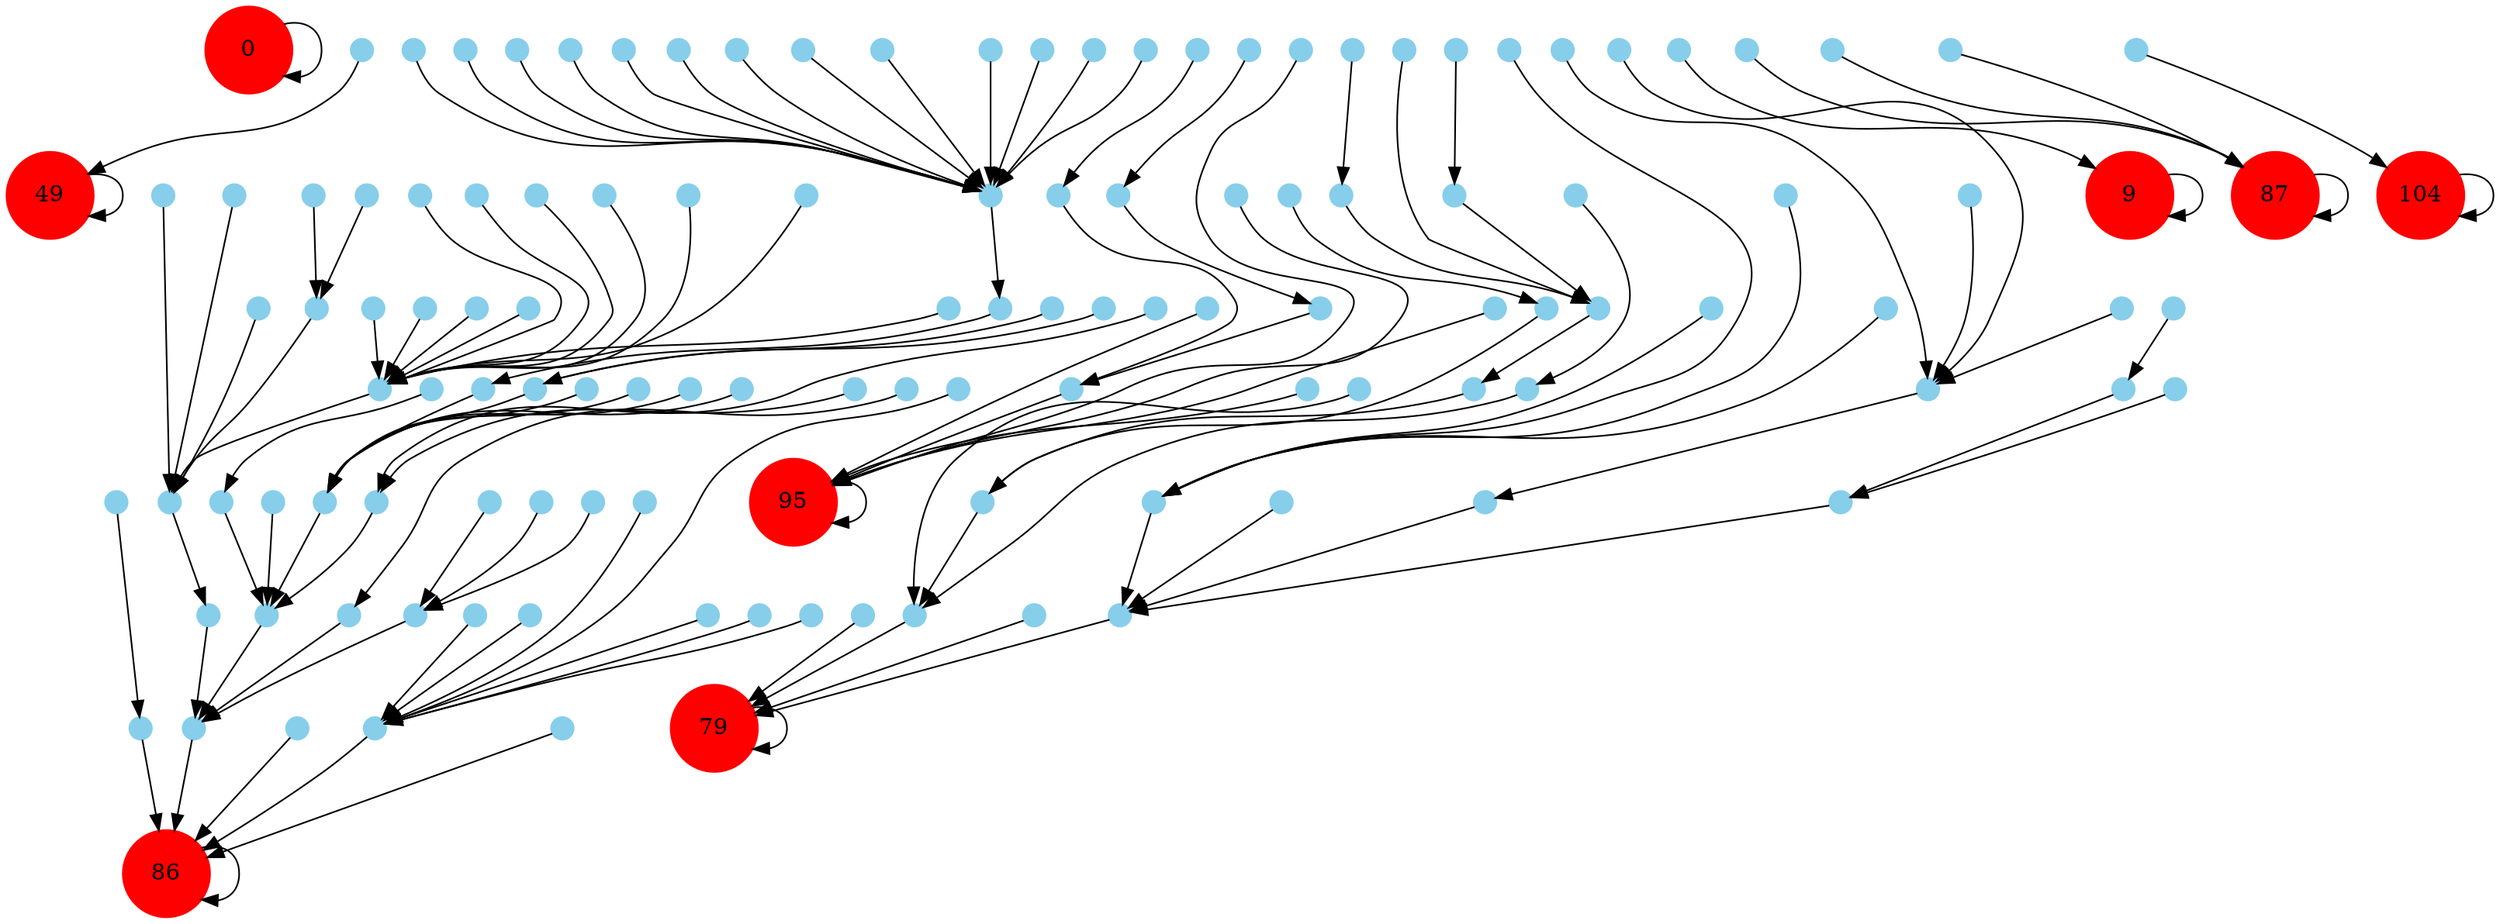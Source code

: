 Digraph G {
node [width=.2,height=.2,shape=circle,style=filled,color=skyblue];
overlap=scale;
0 [width=.75,height=.5,label=0, color=red, style=filled];
0 -> 0 [len=0.125,weight=0.25];
1 [label=""];
1 -> 49 [len=0.125,weight=0.25];
2 [label=""];
2 -> 77 [len=0.125,weight=0.25];
3 [label=""];
3 -> 25 [len=0.125,weight=0.25];
4 [label=""];
4 -> 71 [len=0.125,weight=0.25];
5 [label=""];
5 -> 51 [len=0.125,weight=0.25];
6 [label=""];
6 -> 79 [len=0.125,weight=0.25];
7 [label=""];
7 -> 95 [len=0.125,weight=0.25];
8 [label=""];
8 -> 76 [len=0.125,weight=0.25];
9 [width=.75,height=.5,label=9, color=red, style=filled];
9 -> 9 [len=0.125,weight=0.25];
10 [label=""];
10 -> 77 [len=0.125,weight=0.25];
11 [label=""];
11 -> 77 [len=0.125,weight=0.25];
12 [label=""];
12 -> 77 [len=0.125,weight=0.25];
13 [label=""];
13 -> 77 [len=0.125,weight=0.25];
14 [label=""];
14 -> 77 [len=0.125,weight=0.25];
15 [label=""];
15 -> 77 [len=0.125,weight=0.25];
16 [label=""];
16 -> 82 [len=0.125,weight=0.25];
17 [label=""];
17 -> 18 [len=0.125,weight=0.25];
18 [label=""];
18 -> 86 [len=0.125,weight=0.25];
19 [label=""];
19 -> 83 [len=0.125,weight=0.25];
20 [label=""];
20 -> 86 [len=0.125,weight=0.25];
21 [label=""];
21 -> 83 [len=0.125,weight=0.25];
22 [label=""];
22 -> 87 [len=0.125,weight=0.25];
23 [label=""];
23 -> 87 [len=0.125,weight=0.25];
24 [label=""];
24 -> 68 [len=0.125,weight=0.25];
25 [label=""];
25 -> 80 [len=0.125,weight=0.25];
26 [label=""];
26 -> 76 [len=0.125,weight=0.25];
27 [label=""];
27 -> 93 [len=0.125,weight=0.25];
28 [label=""];
28 -> 70 [len=0.125,weight=0.25];
29 [label=""];
29 -> 87 [len=0.125,weight=0.25];
30 [label=""];
30 -> 79 [len=0.125,weight=0.25];
31 [label=""];
31 -> 95 [len=0.125,weight=0.25];
32 [label=""];
32 -> 57 [len=0.125,weight=0.25];
33 [label=""];
33 -> 57 [len=0.125,weight=0.25];
34 [label=""];
34 -> 25 [len=0.125,weight=0.25];
35 [label=""];
35 -> 57 [len=0.125,weight=0.25];
36 [label=""];
36 -> 57 [len=0.125,weight=0.25];
37 [label=""];
37 -> 57 [len=0.125,weight=0.25];
38 [label=""];
38 -> 93 [len=0.125,weight=0.25];
39 [label=""];
39 -> 57 [len=0.125,weight=0.25];
40 [label=""];
40 -> 9 [len=0.125,weight=0.25];
41 [label=""];
41 -> 57 [len=0.125,weight=0.25];
42 [label=""];
42 -> 77 [len=0.125,weight=0.25];
43 [label=""];
43 -> 25 [len=0.125,weight=0.25];
44 [label=""];
44 -> 77 [len=0.125,weight=0.25];
45 [label=""];
45 -> 57 [len=0.125,weight=0.25];
46 [label=""];
46 -> 77 [len=0.125,weight=0.25];
47 [label=""];
47 -> 93 [len=0.125,weight=0.25];
48 [label=""];
48 -> 16 [len=0.125,weight=0.25];
49 [width=.75,height=.5,label=49, color=red, style=filled];
49 -> 49 [len=0.125,weight=0.25];
50 [label=""];
50 -> 89 [len=0.125,weight=0.25];
51 [label=""];
51 -> 25 [len=0.125,weight=0.25];
52 [label=""];
52 -> 83 [len=0.125,weight=0.25];
53 [label=""];
53 -> 51 [len=0.125,weight=0.25];
54 [label=""];
54 -> 95 [len=0.125,weight=0.25];
55 [label=""];
55 -> 91 [len=0.125,weight=0.25];
56 [label=""];
56 -> 88 [len=0.125,weight=0.25];
57 [label=""];
57 -> 25 [len=0.125,weight=0.25];
58 [label=""];
58 -> 93 [len=0.125,weight=0.25];
59 [label=""];
59 -> 89 [len=0.125,weight=0.25];
60 [label=""];
60 -> 93 [len=0.125,weight=0.25];
61 [label=""];
61 -> 89 [len=0.125,weight=0.25];
62 [label=""];
62 -> 93 [len=0.125,weight=0.25];
63 [label=""];
63 -> 93 [len=0.125,weight=0.25];
64 [label=""];
64 -> 98 [len=0.125,weight=0.25];
65 [label=""];
65 -> 50 [len=0.125,weight=0.25];
66 [label=""];
66 -> 78 [len=0.125,weight=0.25];
67 [label=""];
67 -> 123 [len=0.125,weight=0.25];
68 [label=""];
68 -> 102 [len=0.125,weight=0.25];
69 [label=""];
69 -> 115 [len=0.125,weight=0.25];
70 [label=""];
70 -> 79 [len=0.125,weight=0.25];
71 [label=""];
71 -> 127 [len=0.125,weight=0.25];
72 [label=""];
72 -> 76 [len=0.125,weight=0.25];
73 [label=""];
73 -> 104 [len=0.125,weight=0.25];
74 [label=""];
74 -> 76 [len=0.125,weight=0.25];
75 [label=""];
75 -> 77 [len=0.125,weight=0.25];
76 [label=""];
76 -> 78 [len=0.125,weight=0.25];
77 [label=""];
77 -> 111 [len=0.125,weight=0.25];
78 [label=""];
78 -> 79 [len=0.125,weight=0.25];
79 [width=.75,height=.5,label=79, color=red, style=filled];
79 -> 79 [len=0.125,weight=0.25];
80 [label=""];
80 -> 82 [len=0.125,weight=0.25];
81 [label=""];
81 -> 114 [len=0.125,weight=0.25];
82 [label=""];
82 -> 86 [len=0.125,weight=0.25];
83 [label=""];
83 -> 82 [len=0.125,weight=0.25];
84 [label=""];
84 -> 86 [len=0.125,weight=0.25];
85 [label=""];
85 -> 114 [len=0.125,weight=0.25];
86 [width=.75,height=.5,label=86, color=red, style=filled];
86 -> 86 [len=0.125,weight=0.25];
87 [width=.75,height=.5,label=87, color=red, style=filled];
87 -> 87 [len=0.125,weight=0.25];
88 [label=""];
88 -> 70 [len=0.125,weight=0.25];
89 [label=""];
89 -> 82 [len=0.125,weight=0.25];
90 [label=""];
90 -> 78 [len=0.125,weight=0.25];
91 [label=""];
91 -> 94 [len=0.125,weight=0.25];
92 [label=""];
92 -> 70 [len=0.125,weight=0.25];
93 [label=""];
93 -> 86 [len=0.125,weight=0.25];
94 [label=""];
94 -> 78 [len=0.125,weight=0.25];
95 [width=.75,height=.5,label=95, color=red, style=filled];
95 -> 95 [len=0.125,weight=0.25];
96 [label=""];
96 -> 56 [len=0.125,weight=0.25];
97 [label=""];
97 -> 57 [len=0.125,weight=0.25];
98 [label=""];
98 -> 121 [len=0.125,weight=0.25];
99 [label=""];
99 -> 57 [len=0.125,weight=0.25];
100 [label=""];
100 -> 123 [len=0.125,weight=0.25];
101 [label=""];
101 -> 59 [len=0.125,weight=0.25];
102 [label=""];
102 -> 127 [len=0.125,weight=0.25];
103 [label=""];
103 -> 123 [len=0.125,weight=0.25];
104 [width=.75,height=.5,label=104, color=red, style=filled];
104 -> 104 [len=0.125,weight=0.25];
105 [label=""];
105 -> 57 [len=0.125,weight=0.25];
106 [label=""];
106 -> 77 [len=0.125,weight=0.25];
107 [label=""];
107 -> 121 [len=0.125,weight=0.25];
108 [label=""];
108 -> 109 [len=0.125,weight=0.25];
109 [label=""];
109 -> 121 [len=0.125,weight=0.25];
110 [label=""];
110 -> 77 [len=0.125,weight=0.25];
111 [label=""];
111 -> 125 [len=0.125,weight=0.25];
112 [label=""];
112 -> 114 [len=0.125,weight=0.25];
113 [label=""];
113 -> 50 [len=0.125,weight=0.25];
114 [label=""];
114 -> 90 [len=0.125,weight=0.25];
115 [label=""];
115 -> 123 [len=0.125,weight=0.25];
116 [label=""];
116 -> 114 [len=0.125,weight=0.25];
117 [label=""];
117 -> 115 [len=0.125,weight=0.25];
118 [label=""];
118 -> 95 [len=0.125,weight=0.25];
119 [label=""];
119 -> 123 [len=0.125,weight=0.25];
120 [label=""];
120 -> 88 [len=0.125,weight=0.25];
121 [label=""];
121 -> 120 [len=0.125,weight=0.25];
122 [label=""];
122 -> 92 [len=0.125,weight=0.25];
123 [label=""];
123 -> 89 [len=0.125,weight=0.25];
124 [label=""];
124 -> 94 [len=0.125,weight=0.25];
125 [label=""];
125 -> 123 [len=0.125,weight=0.25];
126 [label=""];
126 -> 95 [len=0.125,weight=0.25];
127 [label=""];
127 -> 95 [len=0.125,weight=0.25];
}
